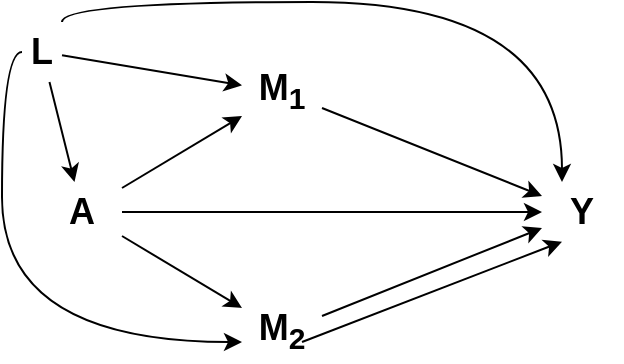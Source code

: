 <mxfile version="12.7.9" type="device"><diagram id="qZUSfCqtpGLt0gtwuBT4" name="Page-1"><mxGraphModel dx="1185" dy="772" grid="1" gridSize="10" guides="1" tooltips="1" connect="1" arrows="1" fold="1" page="1" pageScale="1" pageWidth="850" pageHeight="1100" math="0" shadow="0"><root><mxCell id="0"/><mxCell id="1" parent="0"/><mxCell id="hFgBnlwnNSuHdJgbNHfz-19" value="&lt;font style=&quot;font-size: 18px&quot;&gt;&lt;b&gt;L&lt;/b&gt;&lt;/font&gt;" style="text;html=1;strokeColor=none;fillColor=none;align=center;verticalAlign=middle;whiteSpace=wrap;rounded=0;" parent="1" vertex="1"><mxGeometry x="220" y="270" width="20" height="30" as="geometry"/></mxCell><mxCell id="hFgBnlwnNSuHdJgbNHfz-20" value="&lt;font style=&quot;font-size: 18px&quot;&gt;&lt;b&gt;A&lt;/b&gt;&lt;/font&gt;" style="text;html=1;strokeColor=none;fillColor=none;align=center;verticalAlign=middle;whiteSpace=wrap;rounded=0;" parent="1" vertex="1"><mxGeometry x="230" y="350" width="40" height="30" as="geometry"/></mxCell><mxCell id="hFgBnlwnNSuHdJgbNHfz-21" value="&lt;font style=&quot;font-size: 18px&quot;&gt;&lt;b&gt;Y&lt;/b&gt;&lt;/font&gt;" style="text;html=1;strokeColor=none;fillColor=none;align=center;verticalAlign=middle;whiteSpace=wrap;rounded=0;" parent="1" vertex="1"><mxGeometry x="480" y="350" width="40" height="30" as="geometry"/></mxCell><mxCell id="hFgBnlwnNSuHdJgbNHfz-25" value="" style="endArrow=classic;html=1;" parent="1" source="hFgBnlwnNSuHdJgbNHfz-19" target="hFgBnlwnNSuHdJgbNHfz-20" edge="1"><mxGeometry width="50" height="50" relative="1" as="geometry"><mxPoint x="120" y="540" as="sourcePoint"/><mxPoint x="170" y="490" as="targetPoint"/></mxGeometry></mxCell><mxCell id="hFgBnlwnNSuHdJgbNHfz-26" value="" style="endArrow=classic;html=1;" parent="1" source="hFgBnlwnNSuHdJgbNHfz-20" target="hFgBnlwnNSuHdJgbNHfz-21" edge="1"><mxGeometry width="50" height="50" relative="1" as="geometry"><mxPoint x="150" y="375" as="sourcePoint"/><mxPoint x="240" y="375" as="targetPoint"/></mxGeometry></mxCell><mxCell id="hFgBnlwnNSuHdJgbNHfz-28" value="" style="endArrow=classic;html=1;" parent="1" source="hFgBnlwnNSuHdJgbNHfz-20" target="l7Kf9X8hjkediR0UydgH-1" edge="1"><mxGeometry width="50" height="50" relative="1" as="geometry"><mxPoint x="280" y="384.412" as="sourcePoint"/><mxPoint x="330" y="309" as="targetPoint"/></mxGeometry></mxCell><mxCell id="hFgBnlwnNSuHdJgbNHfz-30" value="" style="endArrow=classic;html=1;" parent="1" target="hFgBnlwnNSuHdJgbNHfz-24" edge="1"><mxGeometry width="50" height="50" relative="1" as="geometry"><mxPoint x="360" y="430" as="sourcePoint"/><mxPoint x="490" y="379.848" as="targetPoint"/></mxGeometry></mxCell><mxCell id="hFgBnlwnNSuHdJgbNHfz-32" value="" style="endArrow=classic;html=1;" parent="1" source="l7Kf9X8hjkediR0UydgH-1" target="hFgBnlwnNSuHdJgbNHfz-21" edge="1"><mxGeometry width="50" height="50" relative="1" as="geometry"><mxPoint x="350" y="305.938" as="sourcePoint"/><mxPoint x="490" y="385" as="targetPoint"/></mxGeometry></mxCell><mxCell id="hFgBnlwnNSuHdJgbNHfz-33" value="" style="endArrow=classic;html=1;" parent="1" source="hFgBnlwnNSuHdJgbNHfz-19" target="l7Kf9X8hjkediR0UydgH-1" edge="1"><mxGeometry width="50" height="50" relative="1" as="geometry"><mxPoint x="170" y="375" as="sourcePoint"/><mxPoint x="330" y="302.158" as="targetPoint"/></mxGeometry></mxCell><mxCell id="hFgBnlwnNSuHdJgbNHfz-35" value="" style="endArrow=classic;html=1;edgeStyle=orthogonalEdgeStyle;curved=1;" parent="1" source="hFgBnlwnNSuHdJgbNHfz-19" target="hFgBnlwnNSuHdJgbNHfz-21" edge="1"><mxGeometry width="50" height="50" relative="1" as="geometry"><mxPoint x="230" y="278.077" as="sourcePoint"/><mxPoint x="340" y="311.923" as="targetPoint"/><Array as="points"><mxPoint x="240" y="260"/><mxPoint x="490" y="260"/></Array></mxGeometry></mxCell><mxCell id="hFgBnlwnNSuHdJgbNHfz-41" value="&lt;font style=&quot;font-size: 18px&quot;&gt;&lt;b&gt;M&lt;sub&gt;2&lt;/sub&gt;&lt;/b&gt;&lt;/font&gt;" style="text;html=1;strokeColor=none;fillColor=none;align=center;verticalAlign=middle;whiteSpace=wrap;rounded=0;" parent="1" vertex="1"><mxGeometry x="330" y="410" width="40" height="30" as="geometry"/></mxCell><mxCell id="hFgBnlwnNSuHdJgbNHfz-42" value="" style="endArrow=classic;html=1;" parent="1" source="hFgBnlwnNSuHdJgbNHfz-20" target="hFgBnlwnNSuHdJgbNHfz-41" edge="1"><mxGeometry width="50" height="50" relative="1" as="geometry"><mxPoint x="280" y="361.667" as="sourcePoint"/><mxPoint x="340" y="321.667" as="targetPoint"/></mxGeometry></mxCell><mxCell id="hFgBnlwnNSuHdJgbNHfz-43" value="" style="endArrow=classic;html=1;" parent="1" source="hFgBnlwnNSuHdJgbNHfz-41" target="hFgBnlwnNSuHdJgbNHfz-21" edge="1"><mxGeometry width="50" height="50" relative="1" as="geometry"><mxPoint x="280" y="370.556" as="sourcePoint"/><mxPoint x="340" y="357.222" as="targetPoint"/></mxGeometry></mxCell><mxCell id="hFgBnlwnNSuHdJgbNHfz-44" value="" style="endArrow=classic;html=1;edgeStyle=orthogonalEdgeStyle;curved=1;" parent="1" source="hFgBnlwnNSuHdJgbNHfz-19" target="hFgBnlwnNSuHdJgbNHfz-41" edge="1"><mxGeometry width="50" height="50" relative="1" as="geometry"><mxPoint x="280" y="262.125" as="sourcePoint"/><mxPoint x="330" y="410" as="targetPoint"/><Array as="points"><mxPoint x="210" y="285"/><mxPoint x="210" y="430"/></Array></mxGeometry></mxCell><mxCell id="l7Kf9X8hjkediR0UydgH-1" value="&lt;font style=&quot;font-size: 18px&quot;&gt;&lt;b&gt;M&lt;sub&gt;1&lt;/sub&gt;&lt;/b&gt;&lt;/font&gt;" style="text;html=1;strokeColor=none;fillColor=none;align=center;verticalAlign=middle;whiteSpace=wrap;rounded=0;" vertex="1" parent="1"><mxGeometry x="330" y="290" width="40" height="30" as="geometry"/></mxCell></root></mxGraphModel></diagram></mxfile>